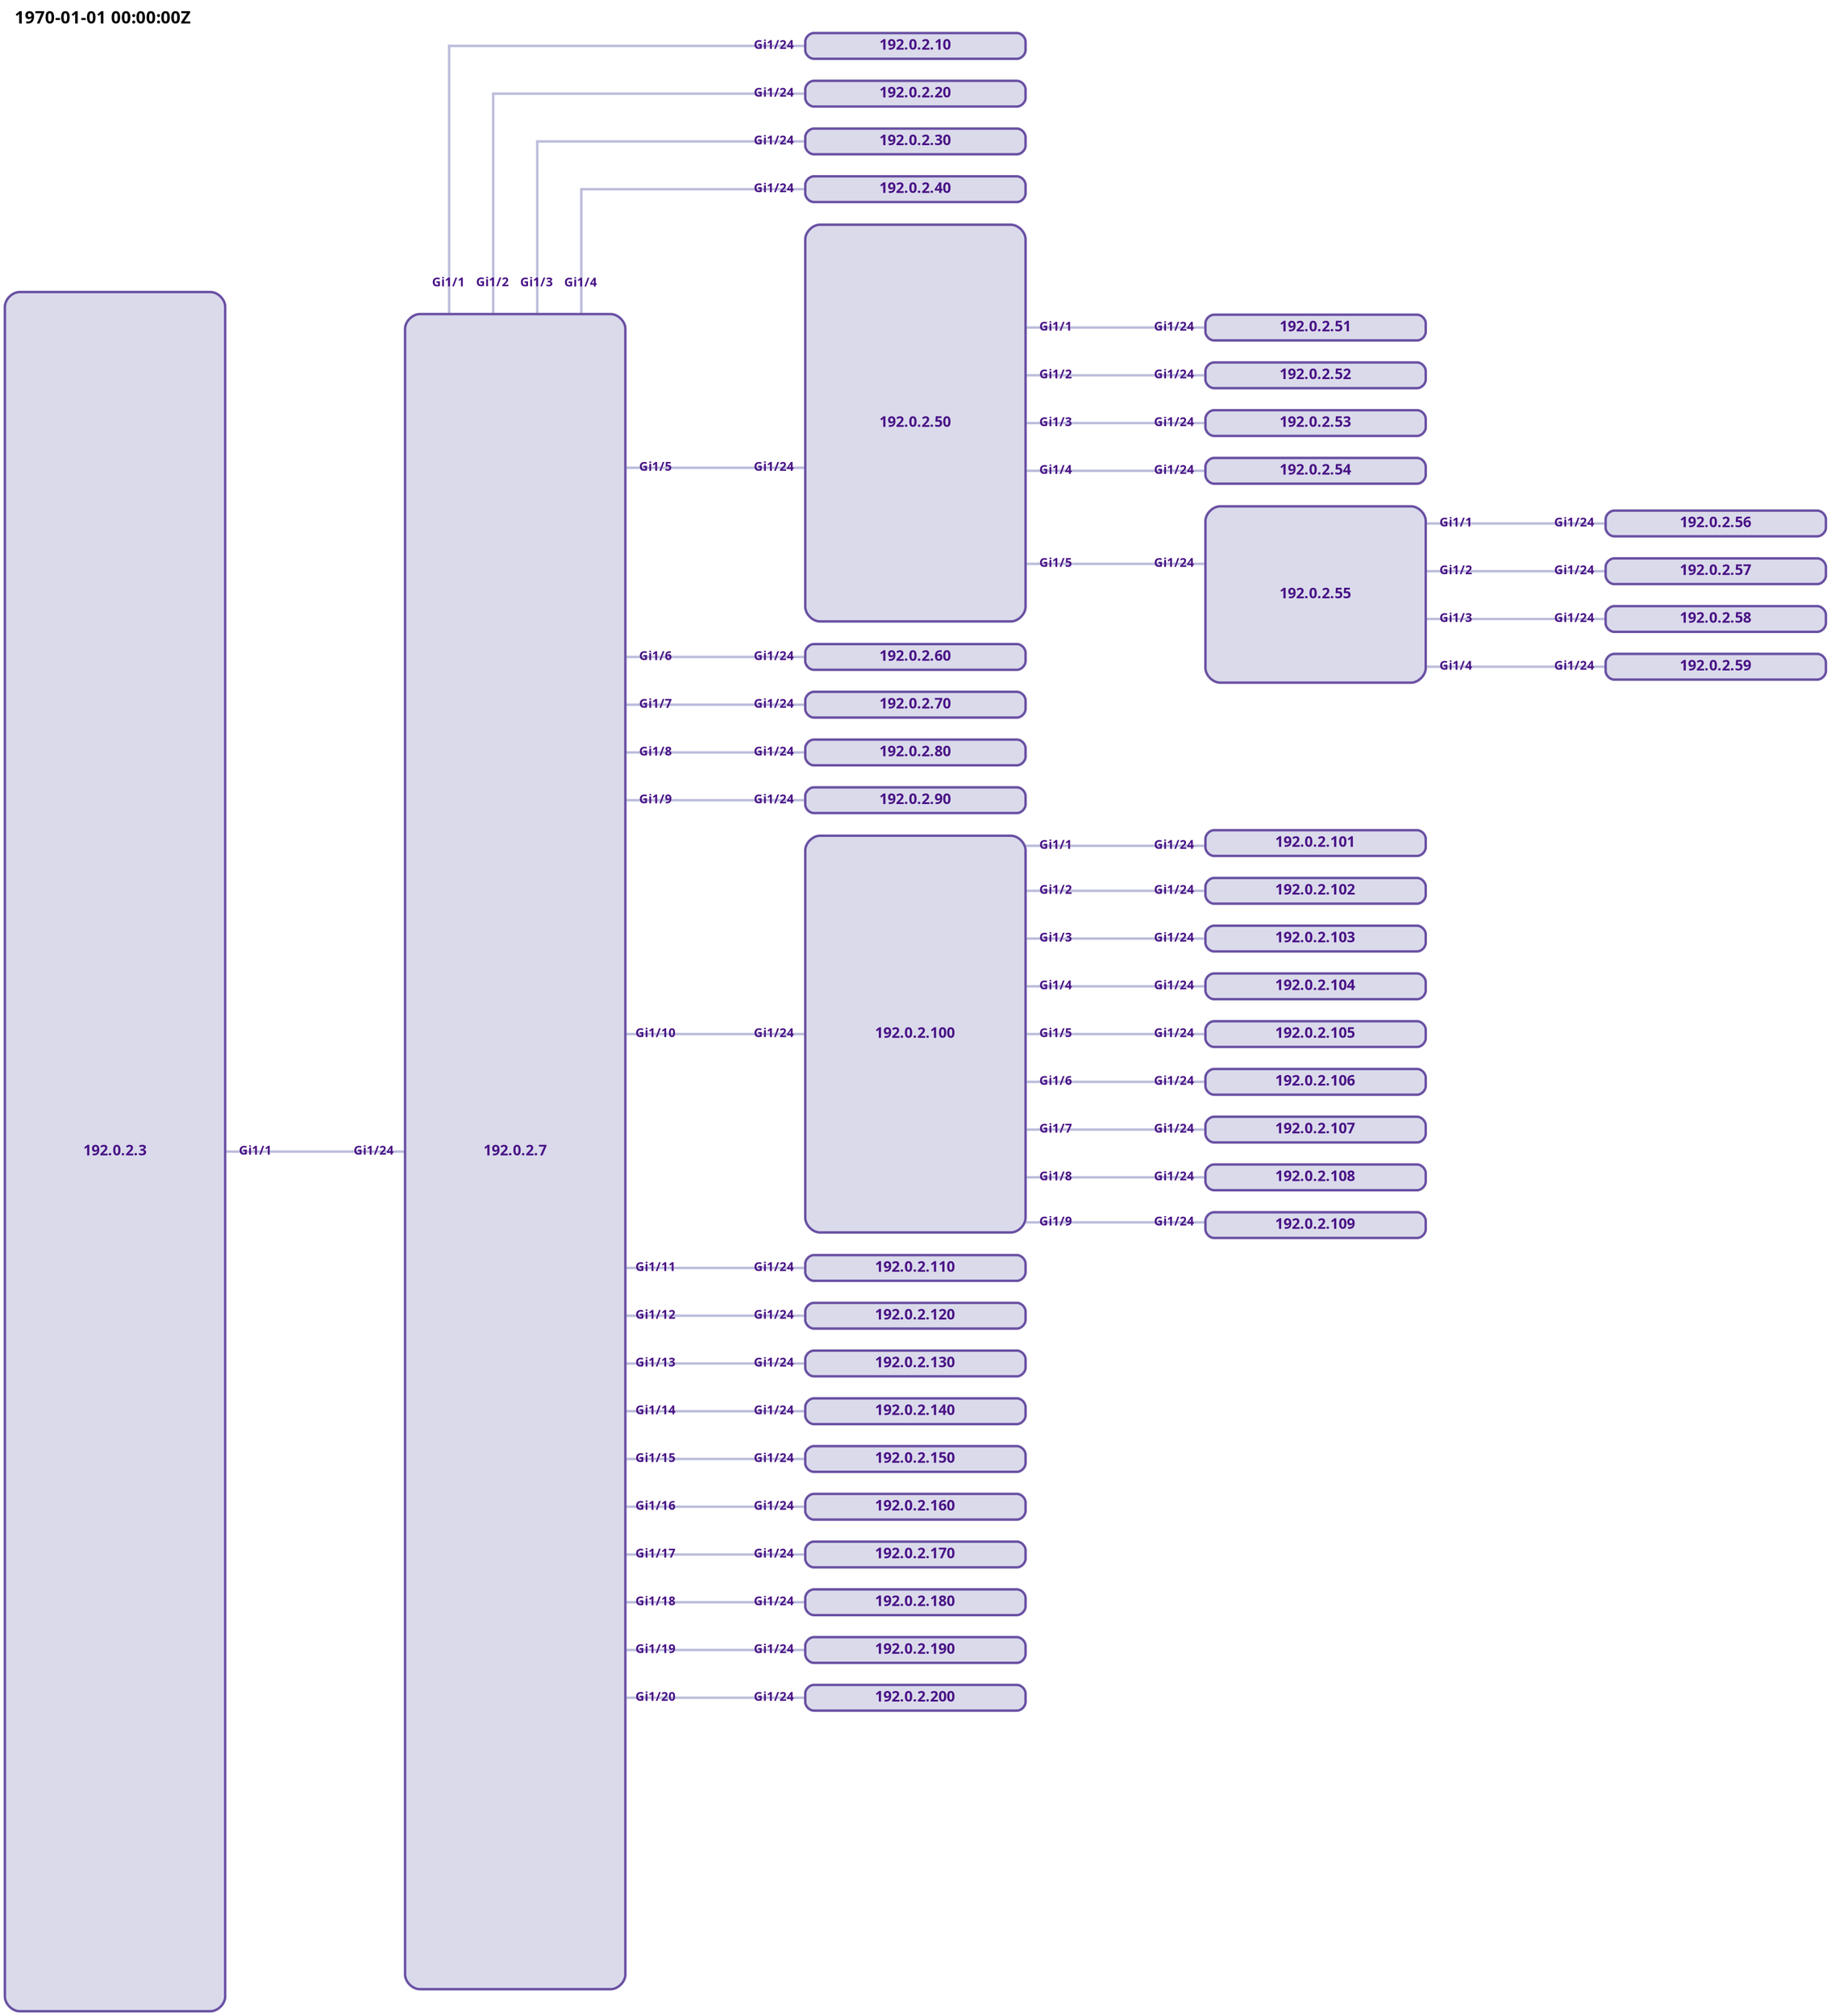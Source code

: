 digraph G {
  graph [
    outputorder=edgesfirst
    rankdir=LR
    forcelabels=true
    splines=ortho
    label="1970-01-01 00:00:00Z"
    fontname="sans bold"
    labelloc=t
    labeljust=left
  ];

  node [
    shape=rect
    style="filled, rounded"
    penwidth=2
    colorscheme=purples7
    color=6
    fillcolor=2
    width=2.5
    height=0.25
    fontname="sans bold"
    fontsize=12
    fontcolor=7
  ];

  edge [
    minlen=4
    penwidth=2
    colorscheme=purples7
    color=3
    labelangle=0
    labeldistance=2.5
    labelfontname="sans bold"
    labelfontsize=10
    labelfontcolor=7
    dir=none
  ];


  // Switches

  "192.0.2.3" [label="192.0.2.3" height=19.5];
  "192.0.2.7" [label="192.0.2.7" height=19.0];
  "192.0.2.10" [label="192.0.2.10" height=0.25];
  "192.0.2.20" [label="192.0.2.20" height=0.25];
  "192.0.2.30" [label="192.0.2.30" height=0.25];
  "192.0.2.40" [label="192.0.2.40" height=0.25];
  "192.0.2.50" [label="192.0.2.50" height=4.5];
  "192.0.2.51" [label="192.0.2.51" height=0.25];
  "192.0.2.52" [label="192.0.2.52" height=0.25];
  "192.0.2.53" [label="192.0.2.53" height=0.25];
  "192.0.2.54" [label="192.0.2.54" height=0.25];
  "192.0.2.55" [label="192.0.2.55" height=2.0];
  "192.0.2.56" [label="192.0.2.56" height=0.25];
  "192.0.2.57" [label="192.0.2.57" height=0.25];
  "192.0.2.58" [label="192.0.2.58" height=0.25];
  "192.0.2.59" [label="192.0.2.59" height=0.25];
  "192.0.2.60" [label="192.0.2.60" height=0.25];
  "192.0.2.70" [label="192.0.2.70" height=0.25];
  "192.0.2.80" [label="192.0.2.80" height=0.25];
  "192.0.2.90" [label="192.0.2.90" height=0.25];
  "192.0.2.100" [label="192.0.2.100" height=4.5];
  "192.0.2.101" [label="192.0.2.101" height=0.25];
  "192.0.2.102" [label="192.0.2.102" height=0.25];
  "192.0.2.103" [label="192.0.2.103" height=0.25];
  "192.0.2.104" [label="192.0.2.104" height=0.25];
  "192.0.2.105" [label="192.0.2.105" height=0.25];
  "192.0.2.106" [label="192.0.2.106" height=0.25];
  "192.0.2.107" [label="192.0.2.107" height=0.25];
  "192.0.2.108" [label="192.0.2.108" height=0.25];
  "192.0.2.109" [label="192.0.2.109" height=0.25];
  "192.0.2.110" [label="192.0.2.110" height=0.25];
  "192.0.2.120" [label="192.0.2.120" height=0.25];
  "192.0.2.130" [label="192.0.2.130" height=0.25];
  "192.0.2.140" [label="192.0.2.140" height=0.25];
  "192.0.2.150" [label="192.0.2.150" height=0.25];
  "192.0.2.160" [label="192.0.2.160" height=0.25];
  "192.0.2.170" [label="192.0.2.170" height=0.25];
  "192.0.2.180" [label="192.0.2.180" height=0.25];
  "192.0.2.190" [label="192.0.2.190" height=0.25];
  "192.0.2.200" [label="192.0.2.200" height=0.25];


  // Edges

  "192.0.2.3" -> "192.0.2.7" [taillabel="Gi1/1" headlabel="Gi1/24" headport=w];
  "192.0.2.7" -> "192.0.2.10" [taillabel="Gi1/1" headlabel="Gi1/24" headport=w];
  "192.0.2.7" -> "192.0.2.20" [taillabel="Gi1/2" headlabel="Gi1/24" headport=w];
  "192.0.2.7" -> "192.0.2.30" [taillabel="Gi1/3" headlabel="Gi1/24" headport=w];
  "192.0.2.7" -> "192.0.2.40" [taillabel="Gi1/4" headlabel="Gi1/24" headport=w];
  "192.0.2.7" -> "192.0.2.50" [taillabel="Gi1/5" headlabel="Gi1/24" headport=w];
  "192.0.2.7" -> "192.0.2.60" [taillabel="Gi1/6" headlabel="Gi1/24" headport=w];
  "192.0.2.7" -> "192.0.2.70" [taillabel="Gi1/7" headlabel="Gi1/24" headport=w];
  "192.0.2.7" -> "192.0.2.80" [taillabel="Gi1/8" headlabel="Gi1/24" headport=w];
  "192.0.2.7" -> "192.0.2.90" [taillabel="Gi1/9" headlabel="Gi1/24" headport=w];
  "192.0.2.7" -> "192.0.2.100" [taillabel="Gi1/10" headlabel="Gi1/24" headport=w];
  "192.0.2.7" -> "192.0.2.110" [taillabel="Gi1/11" headlabel="Gi1/24" headport=w];
  "192.0.2.7" -> "192.0.2.120" [taillabel="Gi1/12" headlabel="Gi1/24" headport=w];
  "192.0.2.7" -> "192.0.2.130" [taillabel="Gi1/13" headlabel="Gi1/24" headport=w];
  "192.0.2.7" -> "192.0.2.140" [taillabel="Gi1/14" headlabel="Gi1/24" headport=w];
  "192.0.2.7" -> "192.0.2.150" [taillabel="Gi1/15" headlabel="Gi1/24" headport=w];
  "192.0.2.7" -> "192.0.2.160" [taillabel="Gi1/16" headlabel="Gi1/24" headport=w];
  "192.0.2.7" -> "192.0.2.170" [taillabel="Gi1/17" headlabel="Gi1/24" headport=w];
  "192.0.2.7" -> "192.0.2.180" [taillabel="Gi1/18" headlabel="Gi1/24" headport=w];
  "192.0.2.7" -> "192.0.2.190" [taillabel="Gi1/19" headlabel="Gi1/24" headport=w];
  "192.0.2.7" -> "192.0.2.200" [taillabel="Gi1/20" headlabel="Gi1/24" headport=w];
  "192.0.2.50" -> "192.0.2.51" [taillabel="Gi1/1" headlabel="Gi1/24" headport=w];
  "192.0.2.50" -> "192.0.2.52" [taillabel="Gi1/2" headlabel="Gi1/24" headport=w];
  "192.0.2.50" -> "192.0.2.53" [taillabel="Gi1/3" headlabel="Gi1/24" headport=w];
  "192.0.2.50" -> "192.0.2.54" [taillabel="Gi1/4" headlabel="Gi1/24" headport=w];
  "192.0.2.50" -> "192.0.2.55" [taillabel="Gi1/5" headlabel="Gi1/24" headport=w];
  "192.0.2.55" -> "192.0.2.56" [taillabel="Gi1/1" headlabel="Gi1/24" headport=w];
  "192.0.2.55" -> "192.0.2.57" [taillabel="Gi1/2" headlabel="Gi1/24" headport=w];
  "192.0.2.55" -> "192.0.2.58" [taillabel="Gi1/3" headlabel="Gi1/24" headport=w];
  "192.0.2.55" -> "192.0.2.59" [taillabel="Gi1/4" headlabel="Gi1/24" headport=w];
  "192.0.2.100" -> "192.0.2.101" [taillabel="Gi1/1" headlabel="Gi1/24" headport=w];
  "192.0.2.100" -> "192.0.2.102" [taillabel="Gi1/2" headlabel="Gi1/24" headport=w];
  "192.0.2.100" -> "192.0.2.103" [taillabel="Gi1/3" headlabel="Gi1/24" headport=w];
  "192.0.2.100" -> "192.0.2.104" [taillabel="Gi1/4" headlabel="Gi1/24" headport=w];
  "192.0.2.100" -> "192.0.2.105" [taillabel="Gi1/5" headlabel="Gi1/24" headport=w];
  "192.0.2.100" -> "192.0.2.106" [taillabel="Gi1/6" headlabel="Gi1/24" headport=w];
  "192.0.2.100" -> "192.0.2.107" [taillabel="Gi1/7" headlabel="Gi1/24" headport=w];
  "192.0.2.100" -> "192.0.2.108" [taillabel="Gi1/8" headlabel="Gi1/24" headport=w];
  "192.0.2.100" -> "192.0.2.109" [taillabel="Gi1/9" headlabel="Gi1/24" headport=w];

}

